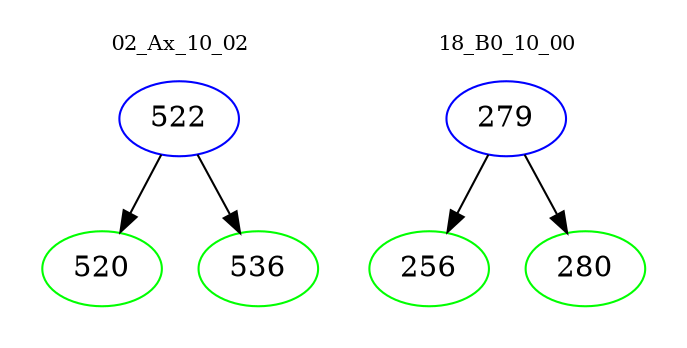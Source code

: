 digraph{
subgraph cluster_0 {
color = white
label = "02_Ax_10_02";
fontsize=10;
T0_522 [label="522", color="blue"]
T0_522 -> T0_520 [color="black"]
T0_520 [label="520", color="green"]
T0_522 -> T0_536 [color="black"]
T0_536 [label="536", color="green"]
}
subgraph cluster_1 {
color = white
label = "18_B0_10_00";
fontsize=10;
T1_279 [label="279", color="blue"]
T1_279 -> T1_256 [color="black"]
T1_256 [label="256", color="green"]
T1_279 -> T1_280 [color="black"]
T1_280 [label="280", color="green"]
}
}
